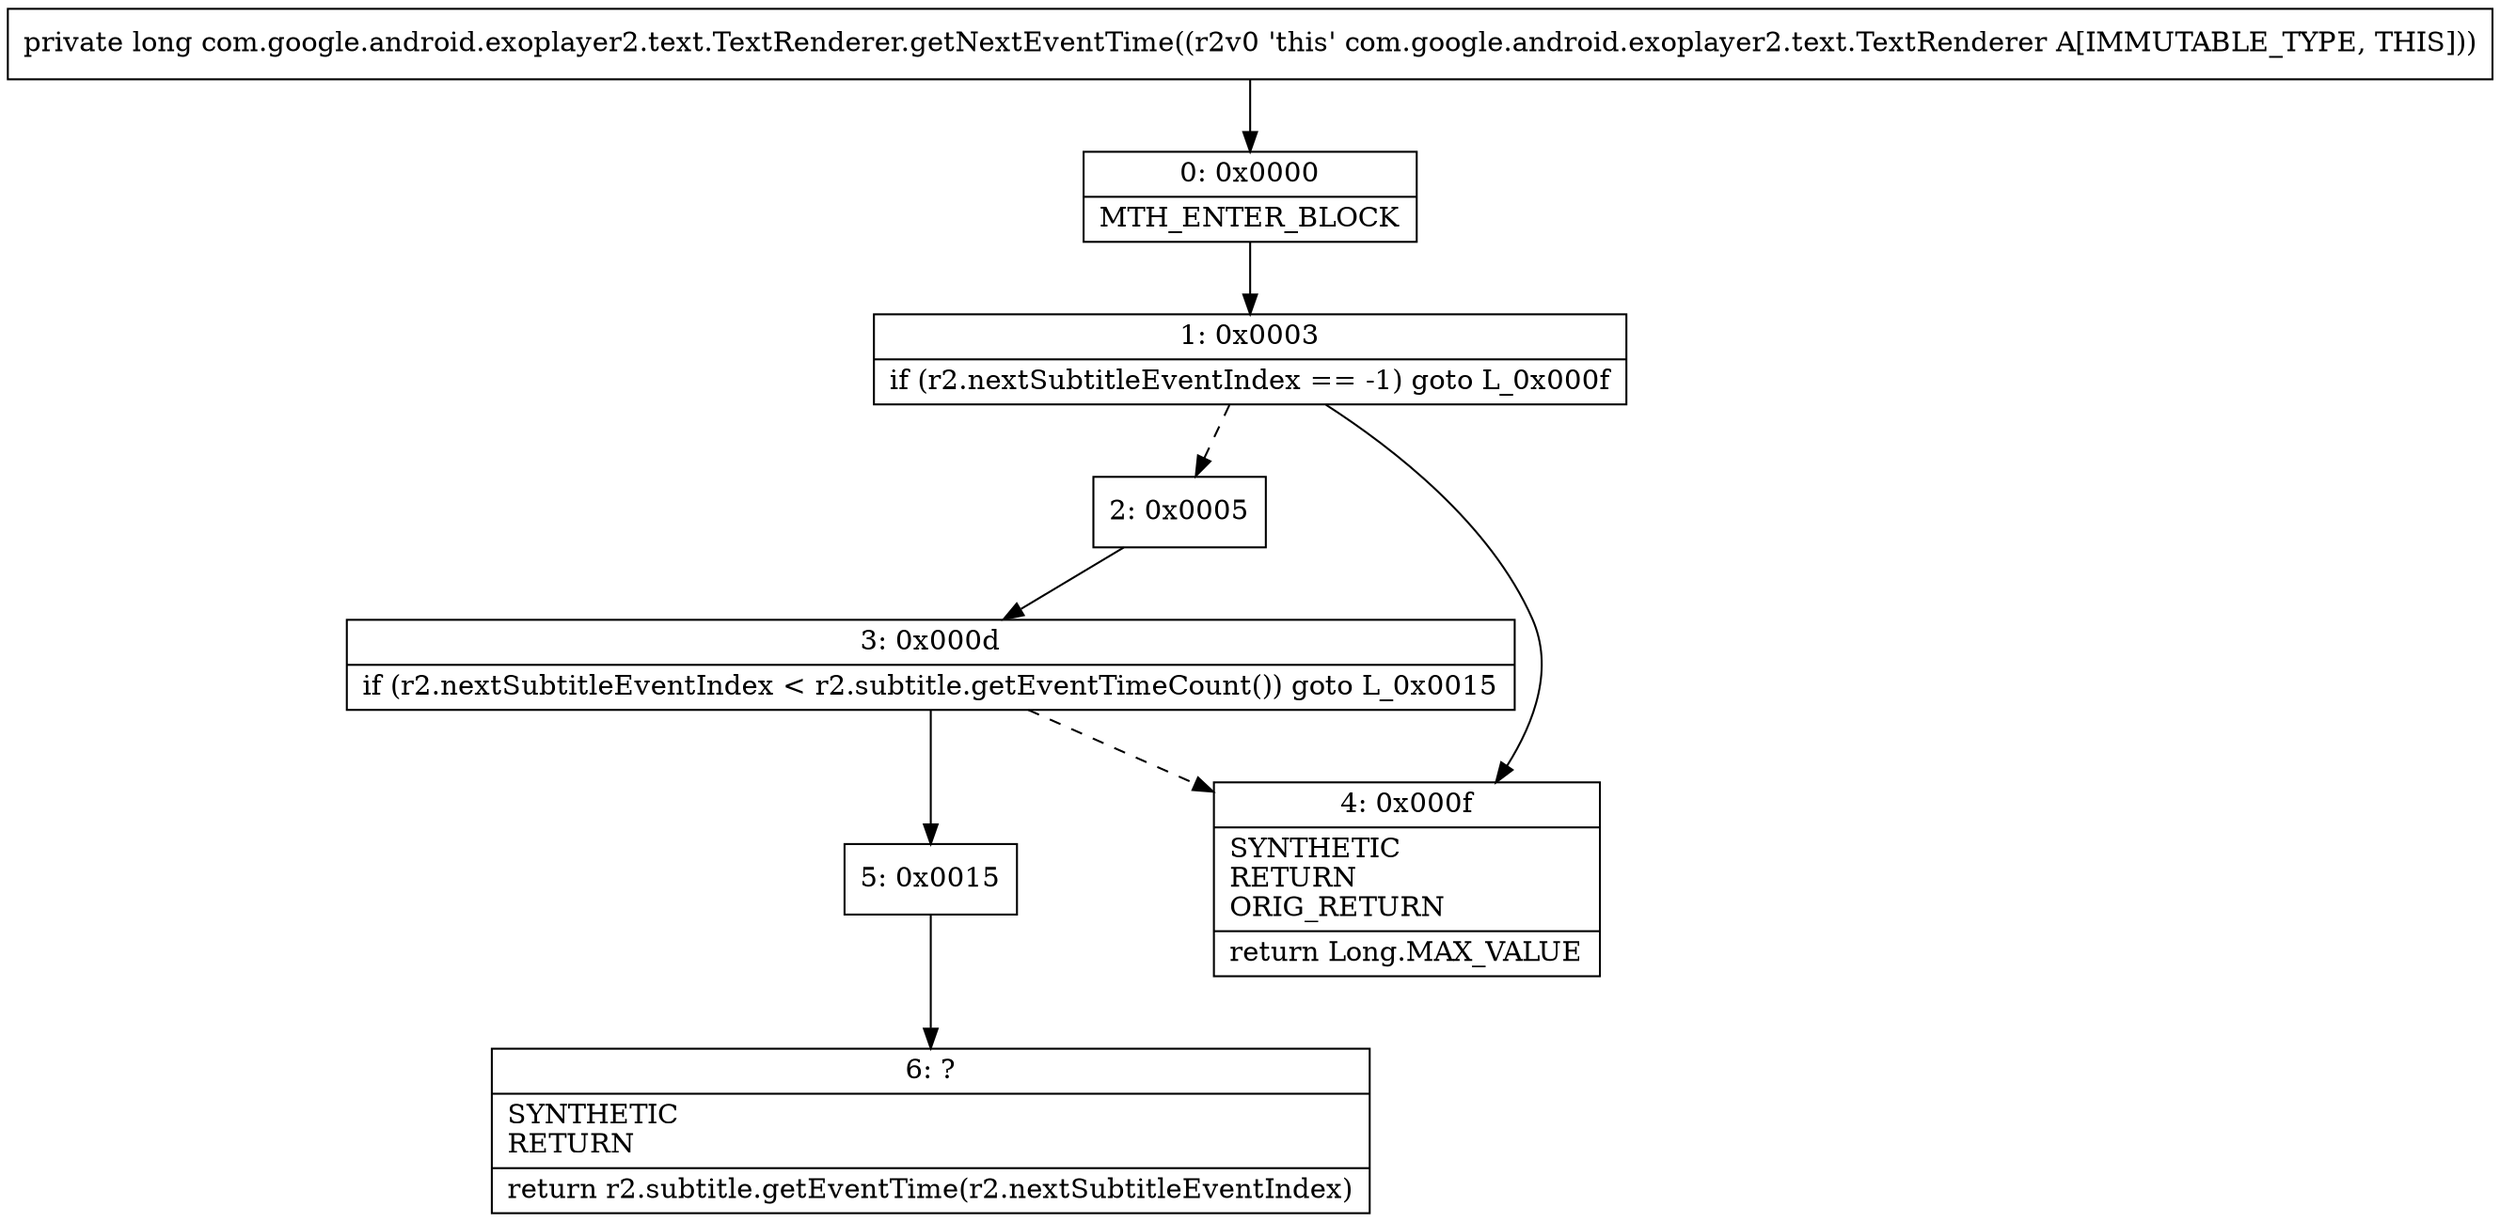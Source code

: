 digraph "CFG forcom.google.android.exoplayer2.text.TextRenderer.getNextEventTime()J" {
Node_0 [shape=record,label="{0\:\ 0x0000|MTH_ENTER_BLOCK\l}"];
Node_1 [shape=record,label="{1\:\ 0x0003|if (r2.nextSubtitleEventIndex == \-1) goto L_0x000f\l}"];
Node_2 [shape=record,label="{2\:\ 0x0005}"];
Node_3 [shape=record,label="{3\:\ 0x000d|if (r2.nextSubtitleEventIndex \< r2.subtitle.getEventTimeCount()) goto L_0x0015\l}"];
Node_4 [shape=record,label="{4\:\ 0x000f|SYNTHETIC\lRETURN\lORIG_RETURN\l|return Long.MAX_VALUE\l}"];
Node_5 [shape=record,label="{5\:\ 0x0015}"];
Node_6 [shape=record,label="{6\:\ ?|SYNTHETIC\lRETURN\l|return r2.subtitle.getEventTime(r2.nextSubtitleEventIndex)\l}"];
MethodNode[shape=record,label="{private long com.google.android.exoplayer2.text.TextRenderer.getNextEventTime((r2v0 'this' com.google.android.exoplayer2.text.TextRenderer A[IMMUTABLE_TYPE, THIS])) }"];
MethodNode -> Node_0;
Node_0 -> Node_1;
Node_1 -> Node_2[style=dashed];
Node_1 -> Node_4;
Node_2 -> Node_3;
Node_3 -> Node_4[style=dashed];
Node_3 -> Node_5;
Node_5 -> Node_6;
}

